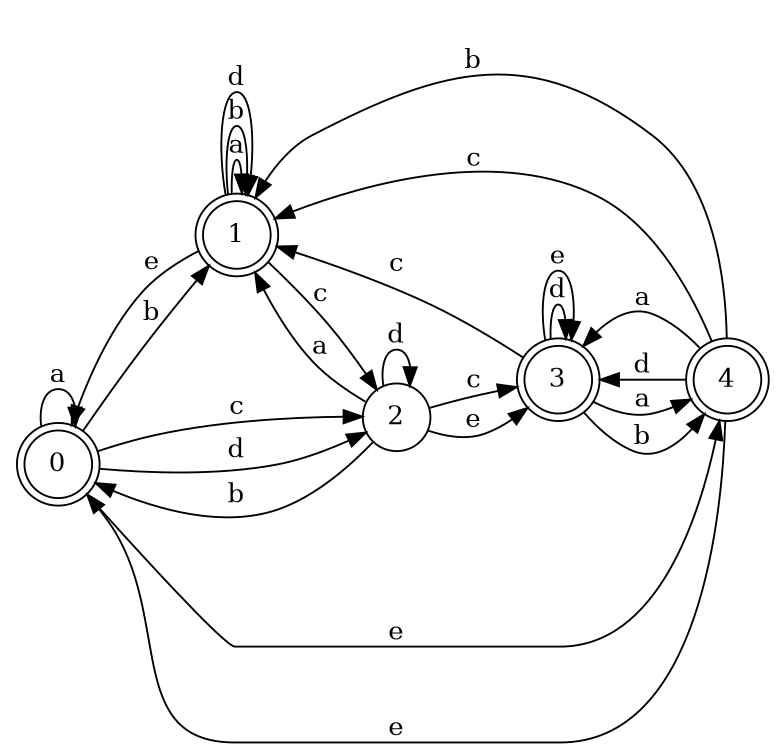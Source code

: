 digraph n4_2 {
__start0 [label="" shape="none"];

rankdir=LR;
size="8,5";

s0 [style="rounded,filled", color="black", fillcolor="white" shape="doublecircle", label="0"];
s1 [style="rounded,filled", color="black", fillcolor="white" shape="doublecircle", label="1"];
s2 [style="filled", color="black", fillcolor="white" shape="circle", label="2"];
s3 [style="rounded,filled", color="black", fillcolor="white" shape="doublecircle", label="3"];
s4 [style="rounded,filled", color="black", fillcolor="white" shape="doublecircle", label="4"];
s0 -> s0 [label="a"];
s0 -> s1 [label="b"];
s0 -> s2 [label="c"];
s0 -> s2 [label="d"];
s0 -> s4 [label="e"];
s1 -> s1 [label="a"];
s1 -> s1 [label="b"];
s1 -> s2 [label="c"];
s1 -> s1 [label="d"];
s1 -> s0 [label="e"];
s2 -> s1 [label="a"];
s2 -> s0 [label="b"];
s2 -> s3 [label="c"];
s2 -> s2 [label="d"];
s2 -> s3 [label="e"];
s3 -> s4 [label="a"];
s3 -> s4 [label="b"];
s3 -> s1 [label="c"];
s3 -> s3 [label="d"];
s3 -> s3 [label="e"];
s4 -> s3 [label="a"];
s4 -> s1 [label="b"];
s4 -> s1 [label="c"];
s4 -> s3 [label="d"];
s4 -> s0 [label="e"];

}